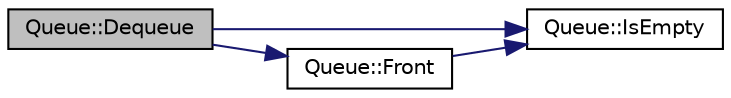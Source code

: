 digraph G
{
  edge [fontname="Helvetica",fontsize="10",labelfontname="Helvetica",labelfontsize="10"];
  node [fontname="Helvetica",fontsize="10",shape=record];
  rankdir="LR";
  Node1 [label="Queue::Dequeue",height=0.2,width=0.4,color="black", fillcolor="grey75", style="filled" fontcolor="black"];
  Node1 -> Node2 [color="midnightblue",fontsize="10",style="solid",fontname="Helvetica"];
  Node2 [label="Queue::IsEmpty",height=0.2,width=0.4,color="black", fillcolor="white", style="filled",URL="$class_queue.html#a9701072348d3e2f64180551db3b1fe15",tooltip="Check whether the queue is empty."];
  Node1 -> Node3 [color="midnightblue",fontsize="10",style="solid",fontname="Helvetica"];
  Node3 [label="Queue::Front",height=0.2,width=0.4,color="black", fillcolor="white", style="filled",URL="$class_queue.html#a35677812bc7cdb4c1d299957adc4e3d5",tooltip="Return element from the beginning of the queue."];
  Node3 -> Node2 [color="midnightblue",fontsize="10",style="solid",fontname="Helvetica"];
}
